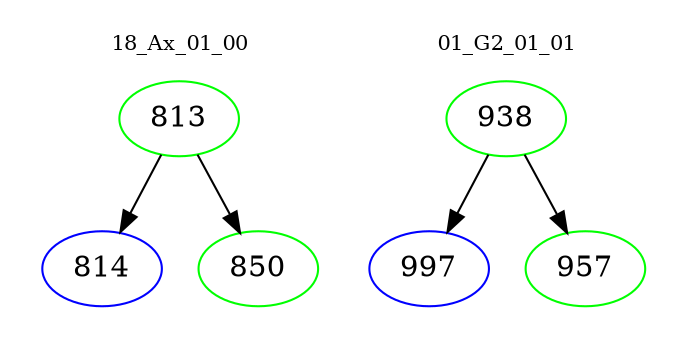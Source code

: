digraph{
subgraph cluster_0 {
color = white
label = "18_Ax_01_00";
fontsize=10;
T0_813 [label="813", color="green"]
T0_813 -> T0_814 [color="black"]
T0_814 [label="814", color="blue"]
T0_813 -> T0_850 [color="black"]
T0_850 [label="850", color="green"]
}
subgraph cluster_1 {
color = white
label = "01_G2_01_01";
fontsize=10;
T1_938 [label="938", color="green"]
T1_938 -> T1_997 [color="black"]
T1_997 [label="997", color="blue"]
T1_938 -> T1_957 [color="black"]
T1_957 [label="957", color="green"]
}
}
